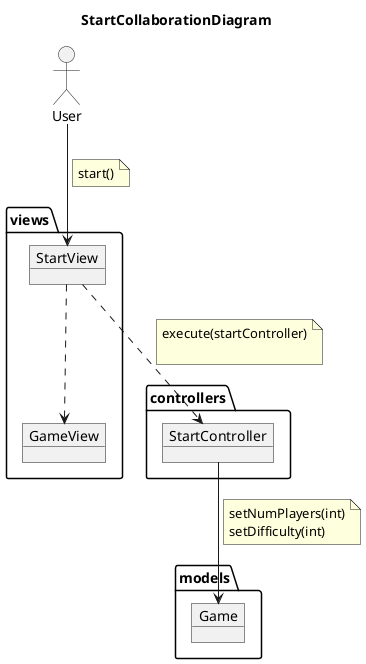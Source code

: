 
@startuml StartCollaborationDiagram
title StartCollaborationDiagram
allow_mixing

actor User

package controllers  {

    object  StartController{

    }
}


package models  {

    object Game{

    }


}


package views {

    object StartView{

    }

    object GameView{

    }

}

User --> StartView
note on link
    start()
end note

StartView ..> GameView

StartView ..> StartController
note on link
    execute(startController)

end note
StartController --> Game
note on link
    setNumPlayers(int)
    setDifficulty(int)
end note

@enduml
